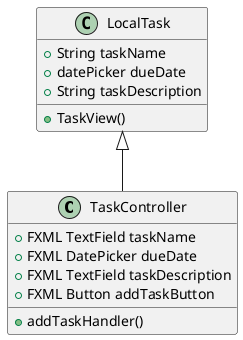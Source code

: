 @startuml
class TaskController{
    +FXML TextField taskName
    +FXML DatePicker dueDate
    +FXML TextField taskDescription
    +FXML Button addTaskButton
    +addTaskHandler()
}

class LocalTask{
    +String taskName
    +datePicker dueDate
    +String taskDescription
    +TaskView()
}

LocalTask <|-- TaskController
@enduml
